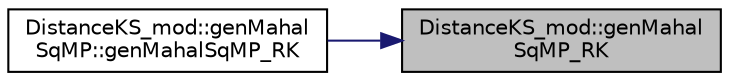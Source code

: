 digraph "DistanceKS_mod::genMahalSqMP_RK"
{
 // LATEX_PDF_SIZE
  edge [fontname="Helvetica",fontsize="10",labelfontname="Helvetica",labelfontsize="10"];
  node [fontname="Helvetica",fontsize="10",shape=record];
  rankdir="RL";
  Node1 [label="DistanceKS_mod::genMahal\lSqMP_RK",height=0.2,width=0.4,color="black", fillcolor="grey75", style="filled", fontcolor="black",tooltip="Return the square of Mahalanobis distances for an row-wise array of points."];
  Node1 -> Node2 [dir="back",color="midnightblue",fontsize="10",style="solid",fontname="Helvetica"];
  Node2 [label="DistanceKS_mod::genMahal\lSqMP::genMahalSqMP_RK",height=0.2,width=0.4,color="black", fillcolor="white", style="filled",URL="$interfaceDistanceKS__mod_1_1genMahalSqMP.html#a8c0165d03179c367faf5f12146ac3288",tooltip="Return the square of Mahalanobis distances for an row-wise array of points."];
}

